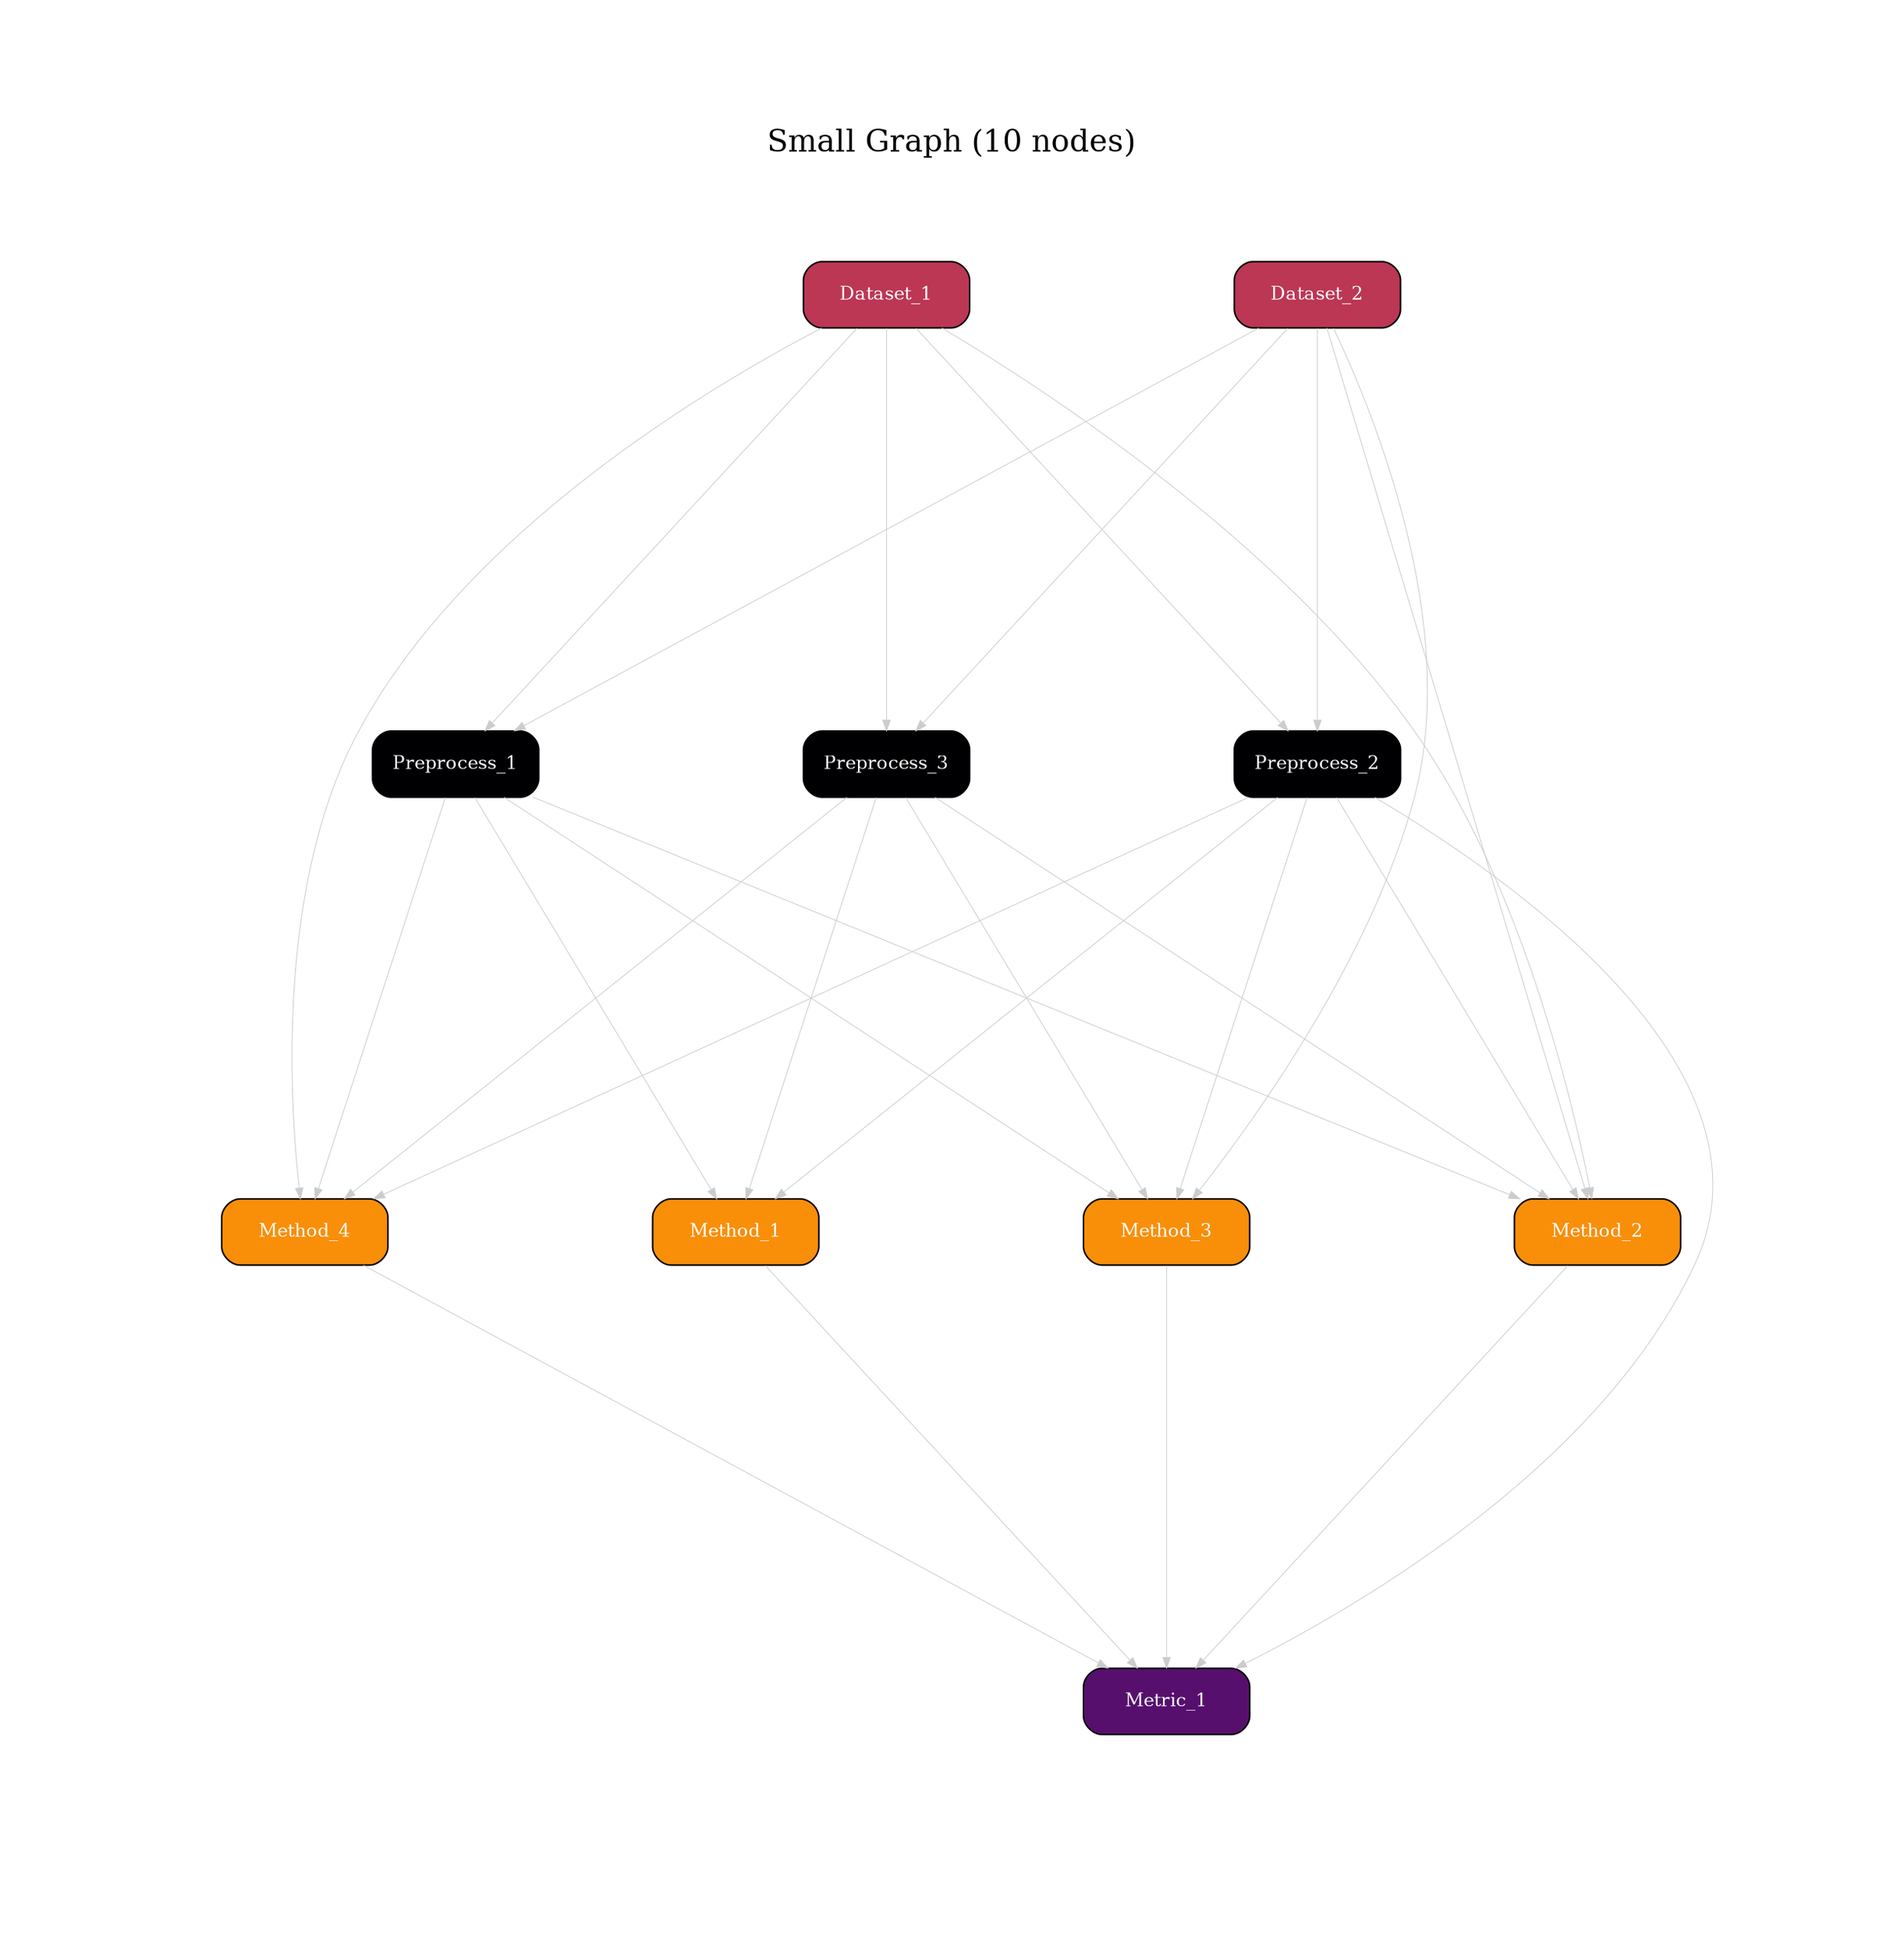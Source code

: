 strict digraph G {
label="Small Graph (10 nodes)";
labelloc=top;
fontsize=20;
graph [size="15,15!", ratio=fill, margin=1];
node [shape=rect, style="filled,rounded", fontsize=12, fontcolor=white, width=1.5, height=0.6, penwidth=1.0];
edge [color="#CCCCCC", penwidth=0.5, arrowsize=0.7];
Dataset_1 [label="Dataset_1", fillcolor="#BB3754"];
Dataset_2 [label="Dataset_2", fillcolor="#BB3754"];
Preprocess_1 [label="Preprocess_1", fillcolor="#000003"];
Preprocess_2 [label="Preprocess_2", fillcolor="#000003"];
Preprocess_3 [label="Preprocess_3", fillcolor="#000003"];
Method_1 [label="Method_1", fillcolor="#F98E08"];
Method_2 [label="Method_2", fillcolor="#F98E08"];
Method_3 [label="Method_3", fillcolor="#F98E08"];
Method_4 [label="Method_4", fillcolor="#F98E08"];
Metric_1 [label="Metric_1", fillcolor="#570F6D"];
Dataset_1 -> Preprocess_1;
Dataset_1 -> Preprocess_2;
Dataset_1 -> Preprocess_3;
Dataset_1 -> Method_2;
Dataset_1 -> Method_4;
Dataset_2 -> Preprocess_1;
Dataset_2 -> Preprocess_2;
Dataset_2 -> Preprocess_3;
Dataset_2 -> Method_2;
Dataset_2 -> Method_3;
Preprocess_1 -> Method_1;
Preprocess_1 -> Method_2;
Preprocess_1 -> Method_3;
Preprocess_1 -> Method_4;
Preprocess_2 -> Method_1;
Preprocess_2 -> Method_2;
Preprocess_2 -> Method_3;
Preprocess_2 -> Method_4;
Preprocess_2 -> Metric_1;
Preprocess_3 -> Method_1;
Preprocess_3 -> Method_2;
Preprocess_3 -> Method_3;
Preprocess_3 -> Method_4;
Method_1 -> Metric_1;
Method_2 -> Metric_1;
Method_3 -> Metric_1;
Method_4 -> Metric_1;
}
